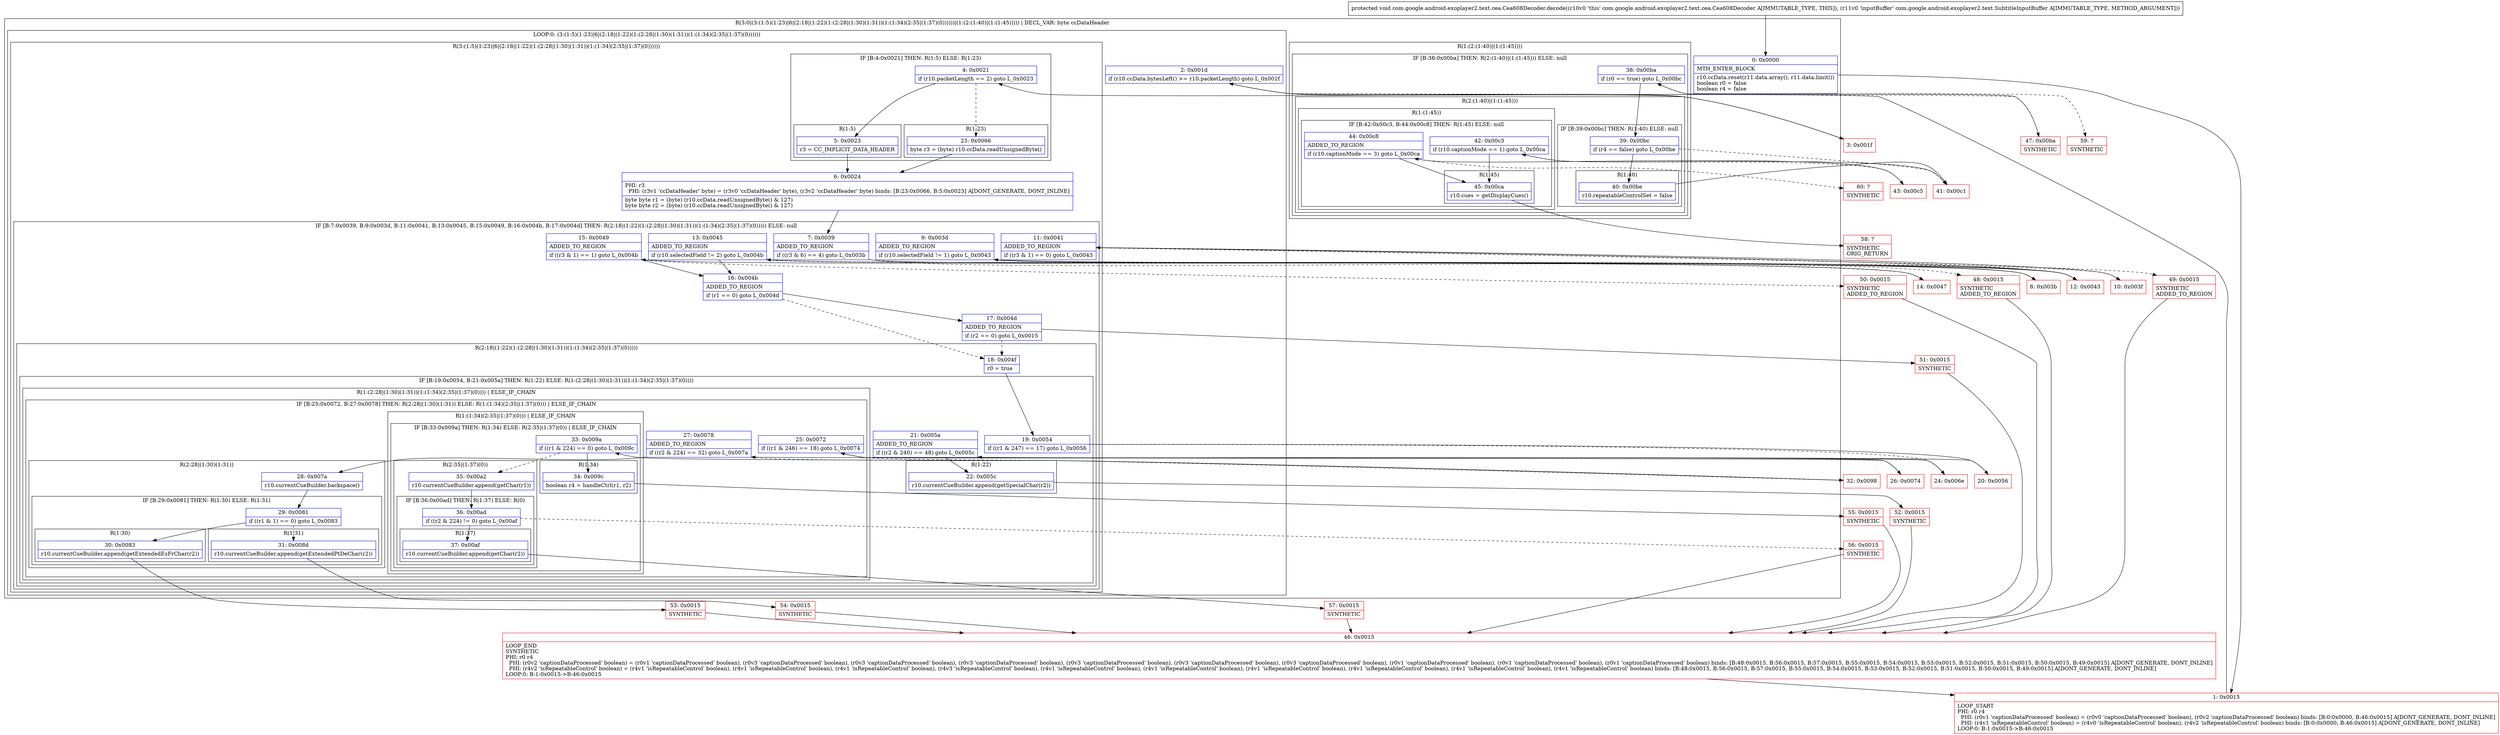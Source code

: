 digraph "CFG forcom.google.android.exoplayer2.text.cea.Cea608Decoder.decode(Lcom\/google\/android\/exoplayer2\/text\/SubtitleInputBuffer;)V" {
subgraph cluster_Region_970821412 {
label = "R(3:0|(3:(1:5)(1:23)|6|(2:18|(1:22)(1:(2:28|(1:30)(1:31))(1:(1:34)(2:35|(1:37)(0))))))|(1:(2:(1:40)|(1:(1:45))))) | DECL_VAR: byte ccDataHeader\l";
node [shape=record,color=blue];
Node_0 [shape=record,label="{0\:\ 0x0000|MTH_ENTER_BLOCK\l|r10.ccData.reset(r11.data.array(), r11.data.limit())\lboolean r0 = false\lboolean r4 = false\l}"];
subgraph cluster_LoopRegion_1494882209 {
label = "LOOP:0: (3:(1:5)(1:23)|6|(2:18|(1:22)(1:(2:28|(1:30)(1:31))(1:(1:34)(2:35|(1:37)(0))))))";
node [shape=record,color=blue];
Node_2 [shape=record,label="{2\:\ 0x001d|if (r10.ccData.bytesLeft() \>= r10.packetLength) goto L_0x001f\l}"];
subgraph cluster_Region_635807010 {
label = "R(3:(1:5)(1:23)|6|(2:18|(1:22)(1:(2:28|(1:30)(1:31))(1:(1:34)(2:35|(1:37)(0))))))";
node [shape=record,color=blue];
subgraph cluster_IfRegion_498311835 {
label = "IF [B:4:0x0021] THEN: R(1:5) ELSE: R(1:23)";
node [shape=record,color=blue];
Node_4 [shape=record,label="{4\:\ 0x0021|if (r10.packetLength == 2) goto L_0x0023\l}"];
subgraph cluster_Region_1113036697 {
label = "R(1:5)";
node [shape=record,color=blue];
Node_5 [shape=record,label="{5\:\ 0x0023|r3 = CC_IMPLICIT_DATA_HEADER\l}"];
}
subgraph cluster_Region_1659328603 {
label = "R(1:23)";
node [shape=record,color=blue];
Node_23 [shape=record,label="{23\:\ 0x0066|byte r3 = (byte) r10.ccData.readUnsignedByte()\l}"];
}
}
Node_6 [shape=record,label="{6\:\ 0x0024|PHI: r3 \l  PHI: (r3v1 'ccDataHeader' byte) = (r3v0 'ccDataHeader' byte), (r3v2 'ccDataHeader' byte) binds: [B:23:0x0066, B:5:0x0023] A[DONT_GENERATE, DONT_INLINE]\l|byte byte r1 = (byte) (r10.ccData.readUnsignedByte() & 127)\lbyte byte r2 = (byte) (r10.ccData.readUnsignedByte() & 127)\l}"];
subgraph cluster_IfRegion_529033071 {
label = "IF [B:7:0x0039, B:9:0x003d, B:11:0x0041, B:13:0x0045, B:15:0x0049, B:16:0x004b, B:17:0x004d] THEN: R(2:18|(1:22)(1:(2:28|(1:30)(1:31))(1:(1:34)(2:35|(1:37)(0))))) ELSE: null";
node [shape=record,color=blue];
Node_7 [shape=record,label="{7\:\ 0x0039|ADDED_TO_REGION\l|if ((r3 & 6) == 4) goto L_0x003b\l}"];
Node_9 [shape=record,label="{9\:\ 0x003d|ADDED_TO_REGION\l|if (r10.selectedField != 1) goto L_0x0043\l}"];
Node_11 [shape=record,label="{11\:\ 0x0041|ADDED_TO_REGION\l|if ((r3 & 1) == 0) goto L_0x0043\l}"];
Node_13 [shape=record,label="{13\:\ 0x0045|ADDED_TO_REGION\l|if (r10.selectedField != 2) goto L_0x004b\l}"];
Node_15 [shape=record,label="{15\:\ 0x0049|ADDED_TO_REGION\l|if ((r3 & 1) == 1) goto L_0x004b\l}"];
Node_16 [shape=record,label="{16\:\ 0x004b|ADDED_TO_REGION\l|if (r1 == 0) goto L_0x004d\l}"];
Node_17 [shape=record,label="{17\:\ 0x004d|ADDED_TO_REGION\l|if (r2 == 0) goto L_0x0015\l}"];
subgraph cluster_Region_1198254481 {
label = "R(2:18|(1:22)(1:(2:28|(1:30)(1:31))(1:(1:34)(2:35|(1:37)(0)))))";
node [shape=record,color=blue];
Node_18 [shape=record,label="{18\:\ 0x004f|r0 = true\l}"];
subgraph cluster_IfRegion_1198903621 {
label = "IF [B:19:0x0054, B:21:0x005a] THEN: R(1:22) ELSE: R(1:(2:28|(1:30)(1:31))(1:(1:34)(2:35|(1:37)(0))))";
node [shape=record,color=blue];
Node_19 [shape=record,label="{19\:\ 0x0054|if ((r1 & 247) == 17) goto L_0x0056\l}"];
Node_21 [shape=record,label="{21\:\ 0x005a|ADDED_TO_REGION\l|if ((r2 & 240) == 48) goto L_0x005c\l}"];
subgraph cluster_Region_1055665252 {
label = "R(1:22)";
node [shape=record,color=blue];
Node_22 [shape=record,label="{22\:\ 0x005c|r10.currentCueBuilder.append(getSpecialChar(r2))\l}"];
}
subgraph cluster_Region_1413048974 {
label = "R(1:(2:28|(1:30)(1:31))(1:(1:34)(2:35|(1:37)(0)))) | ELSE_IF_CHAIN\l";
node [shape=record,color=blue];
subgraph cluster_IfRegion_971009389 {
label = "IF [B:25:0x0072, B:27:0x0078] THEN: R(2:28|(1:30)(1:31)) ELSE: R(1:(1:34)(2:35|(1:37)(0))) | ELSE_IF_CHAIN\l";
node [shape=record,color=blue];
Node_25 [shape=record,label="{25\:\ 0x0072|if ((r1 & 246) == 18) goto L_0x0074\l}"];
Node_27 [shape=record,label="{27\:\ 0x0078|ADDED_TO_REGION\l|if ((r2 & 224) == 32) goto L_0x007a\l}"];
subgraph cluster_Region_1658301340 {
label = "R(2:28|(1:30)(1:31))";
node [shape=record,color=blue];
Node_28 [shape=record,label="{28\:\ 0x007a|r10.currentCueBuilder.backspace()\l}"];
subgraph cluster_IfRegion_824447942 {
label = "IF [B:29:0x0081] THEN: R(1:30) ELSE: R(1:31)";
node [shape=record,color=blue];
Node_29 [shape=record,label="{29\:\ 0x0081|if ((r1 & 1) == 0) goto L_0x0083\l}"];
subgraph cluster_Region_793227868 {
label = "R(1:30)";
node [shape=record,color=blue];
Node_30 [shape=record,label="{30\:\ 0x0083|r10.currentCueBuilder.append(getExtendedEsFrChar(r2))\l}"];
}
subgraph cluster_Region_527440143 {
label = "R(1:31)";
node [shape=record,color=blue];
Node_31 [shape=record,label="{31\:\ 0x008d|r10.currentCueBuilder.append(getExtendedPtDeChar(r2))\l}"];
}
}
}
subgraph cluster_Region_1803100024 {
label = "R(1:(1:34)(2:35|(1:37)(0))) | ELSE_IF_CHAIN\l";
node [shape=record,color=blue];
subgraph cluster_IfRegion_1833679250 {
label = "IF [B:33:0x009a] THEN: R(1:34) ELSE: R(2:35|(1:37)(0)) | ELSE_IF_CHAIN\l";
node [shape=record,color=blue];
Node_33 [shape=record,label="{33\:\ 0x009a|if ((r1 & 224) == 0) goto L_0x009c\l}"];
subgraph cluster_Region_791220110 {
label = "R(1:34)";
node [shape=record,color=blue];
Node_34 [shape=record,label="{34\:\ 0x009c|boolean r4 = handleCtrl(r1, r2)\l}"];
}
subgraph cluster_Region_73245319 {
label = "R(2:35|(1:37)(0))";
node [shape=record,color=blue];
Node_35 [shape=record,label="{35\:\ 0x00a2|r10.currentCueBuilder.append(getChar(r1))\l}"];
subgraph cluster_IfRegion_1993398780 {
label = "IF [B:36:0x00ad] THEN: R(1:37) ELSE: R(0)";
node [shape=record,color=blue];
Node_36 [shape=record,label="{36\:\ 0x00ad|if ((r2 & 224) != 0) goto L_0x00af\l}"];
subgraph cluster_Region_687887438 {
label = "R(1:37)";
node [shape=record,color=blue];
Node_37 [shape=record,label="{37\:\ 0x00af|r10.currentCueBuilder.append(getChar(r2))\l}"];
}
subgraph cluster_Region_1809764342 {
label = "R(0)";
node [shape=record,color=blue];
}
}
}
}
}
}
}
}
}
}
}
}
subgraph cluster_Region_1957475609 {
label = "R(1:(2:(1:40)|(1:(1:45))))";
node [shape=record,color=blue];
subgraph cluster_IfRegion_1439607773 {
label = "IF [B:38:0x00ba] THEN: R(2:(1:40)|(1:(1:45))) ELSE: null";
node [shape=record,color=blue];
Node_38 [shape=record,label="{38\:\ 0x00ba|if (r0 == true) goto L_0x00bc\l}"];
subgraph cluster_Region_737704795 {
label = "R(2:(1:40)|(1:(1:45)))";
node [shape=record,color=blue];
subgraph cluster_IfRegion_2052592096 {
label = "IF [B:39:0x00bc] THEN: R(1:40) ELSE: null";
node [shape=record,color=blue];
Node_39 [shape=record,label="{39\:\ 0x00bc|if (r4 == false) goto L_0x00be\l}"];
subgraph cluster_Region_148452227 {
label = "R(1:40)";
node [shape=record,color=blue];
Node_40 [shape=record,label="{40\:\ 0x00be|r10.repeatableControlSet = false\l}"];
}
}
subgraph cluster_Region_367389713 {
label = "R(1:(1:45))";
node [shape=record,color=blue];
subgraph cluster_IfRegion_82872265 {
label = "IF [B:42:0x00c3, B:44:0x00c8] THEN: R(1:45) ELSE: null";
node [shape=record,color=blue];
Node_42 [shape=record,label="{42\:\ 0x00c3|if (r10.captionMode == 1) goto L_0x00ca\l}"];
Node_44 [shape=record,label="{44\:\ 0x00c8|ADDED_TO_REGION\l|if (r10.captionMode == 3) goto L_0x00ca\l}"];
subgraph cluster_Region_1824134831 {
label = "R(1:45)";
node [shape=record,color=blue];
Node_45 [shape=record,label="{45\:\ 0x00ca|r10.cues = getDisplayCues()\l}"];
}
}
}
}
}
}
}
Node_1 [shape=record,color=red,label="{1\:\ 0x0015|LOOP_START\lPHI: r0 r4 \l  PHI: (r0v1 'captionDataProcessed' boolean) = (r0v0 'captionDataProcessed' boolean), (r0v2 'captionDataProcessed' boolean) binds: [B:0:0x0000, B:46:0x0015] A[DONT_GENERATE, DONT_INLINE]\l  PHI: (r4v1 'isRepeatableControl' boolean) = (r4v0 'isRepeatableControl' boolean), (r4v2 'isRepeatableControl' boolean) binds: [B:0:0x0000, B:46:0x0015] A[DONT_GENERATE, DONT_INLINE]\lLOOP:0: B:1:0x0015\-\>B:46:0x0015\l}"];
Node_3 [shape=record,color=red,label="{3\:\ 0x001f}"];
Node_8 [shape=record,color=red,label="{8\:\ 0x003b}"];
Node_10 [shape=record,color=red,label="{10\:\ 0x003f}"];
Node_12 [shape=record,color=red,label="{12\:\ 0x0043}"];
Node_14 [shape=record,color=red,label="{14\:\ 0x0047}"];
Node_20 [shape=record,color=red,label="{20\:\ 0x0056}"];
Node_24 [shape=record,color=red,label="{24\:\ 0x006e}"];
Node_26 [shape=record,color=red,label="{26\:\ 0x0074}"];
Node_32 [shape=record,color=red,label="{32\:\ 0x0098}"];
Node_41 [shape=record,color=red,label="{41\:\ 0x00c1}"];
Node_43 [shape=record,color=red,label="{43\:\ 0x00c5}"];
Node_46 [shape=record,color=red,label="{46\:\ 0x0015|LOOP_END\lSYNTHETIC\lPHI: r0 r4 \l  PHI: (r0v2 'captionDataProcessed' boolean) = (r0v1 'captionDataProcessed' boolean), (r0v3 'captionDataProcessed' boolean), (r0v3 'captionDataProcessed' boolean), (r0v3 'captionDataProcessed' boolean), (r0v3 'captionDataProcessed' boolean), (r0v3 'captionDataProcessed' boolean), (r0v3 'captionDataProcessed' boolean), (r0v1 'captionDataProcessed' boolean), (r0v1 'captionDataProcessed' boolean), (r0v1 'captionDataProcessed' boolean) binds: [B:48:0x0015, B:56:0x0015, B:57:0x0015, B:55:0x0015, B:54:0x0015, B:53:0x0015, B:52:0x0015, B:51:0x0015, B:50:0x0015, B:49:0x0015] A[DONT_GENERATE, DONT_INLINE]\l  PHI: (r4v2 'isRepeatableControl' boolean) = (r4v1 'isRepeatableControl' boolean), (r4v1 'isRepeatableControl' boolean), (r4v1 'isRepeatableControl' boolean), (r4v3 'isRepeatableControl' boolean), (r4v1 'isRepeatableControl' boolean), (r4v1 'isRepeatableControl' boolean), (r4v1 'isRepeatableControl' boolean), (r4v1 'isRepeatableControl' boolean), (r4v1 'isRepeatableControl' boolean), (r4v1 'isRepeatableControl' boolean) binds: [B:48:0x0015, B:56:0x0015, B:57:0x0015, B:55:0x0015, B:54:0x0015, B:53:0x0015, B:52:0x0015, B:51:0x0015, B:50:0x0015, B:49:0x0015] A[DONT_GENERATE, DONT_INLINE]\lLOOP:0: B:1:0x0015\-\>B:46:0x0015\l}"];
Node_47 [shape=record,color=red,label="{47\:\ 0x00ba|SYNTHETIC\l}"];
Node_48 [shape=record,color=red,label="{48\:\ 0x0015|SYNTHETIC\lADDED_TO_REGION\l}"];
Node_49 [shape=record,color=red,label="{49\:\ 0x0015|SYNTHETIC\lADDED_TO_REGION\l}"];
Node_50 [shape=record,color=red,label="{50\:\ 0x0015|SYNTHETIC\lADDED_TO_REGION\l}"];
Node_51 [shape=record,color=red,label="{51\:\ 0x0015|SYNTHETIC\l}"];
Node_52 [shape=record,color=red,label="{52\:\ 0x0015|SYNTHETIC\l}"];
Node_53 [shape=record,color=red,label="{53\:\ 0x0015|SYNTHETIC\l}"];
Node_54 [shape=record,color=red,label="{54\:\ 0x0015|SYNTHETIC\l}"];
Node_55 [shape=record,color=red,label="{55\:\ 0x0015|SYNTHETIC\l}"];
Node_56 [shape=record,color=red,label="{56\:\ 0x0015|SYNTHETIC\l}"];
Node_57 [shape=record,color=red,label="{57\:\ 0x0015|SYNTHETIC\l}"];
Node_58 [shape=record,color=red,label="{58\:\ ?|SYNTHETIC\lORIG_RETURN\l}"];
Node_59 [shape=record,color=red,label="{59\:\ ?|SYNTHETIC\l}"];
Node_60 [shape=record,color=red,label="{60\:\ ?|SYNTHETIC\l}"];
MethodNode[shape=record,label="{protected void com.google.android.exoplayer2.text.cea.Cea608Decoder.decode((r10v0 'this' com.google.android.exoplayer2.text.cea.Cea608Decoder A[IMMUTABLE_TYPE, THIS]), (r11v0 'inputBuffer' com.google.android.exoplayer2.text.SubtitleInputBuffer A[IMMUTABLE_TYPE, METHOD_ARGUMENT])) }"];
MethodNode -> Node_0;
Node_0 -> Node_1;
Node_2 -> Node_3;
Node_2 -> Node_47[style=dashed];
Node_4 -> Node_5;
Node_4 -> Node_23[style=dashed];
Node_5 -> Node_6;
Node_23 -> Node_6;
Node_6 -> Node_7;
Node_7 -> Node_8;
Node_7 -> Node_48[style=dashed];
Node_9 -> Node_10[style=dashed];
Node_9 -> Node_12;
Node_11 -> Node_12;
Node_11 -> Node_49[style=dashed];
Node_13 -> Node_14[style=dashed];
Node_13 -> Node_16;
Node_15 -> Node_16;
Node_15 -> Node_50[style=dashed];
Node_16 -> Node_17;
Node_16 -> Node_18[style=dashed];
Node_17 -> Node_18[style=dashed];
Node_17 -> Node_51;
Node_18 -> Node_19;
Node_19 -> Node_20;
Node_19 -> Node_24[style=dashed];
Node_21 -> Node_22;
Node_21 -> Node_24[style=dashed];
Node_22 -> Node_52;
Node_25 -> Node_26;
Node_25 -> Node_32[style=dashed];
Node_27 -> Node_28;
Node_27 -> Node_32[style=dashed];
Node_28 -> Node_29;
Node_29 -> Node_30;
Node_29 -> Node_31[style=dashed];
Node_30 -> Node_53;
Node_31 -> Node_54;
Node_33 -> Node_34;
Node_33 -> Node_35[style=dashed];
Node_34 -> Node_55;
Node_35 -> Node_36;
Node_36 -> Node_37;
Node_36 -> Node_56[style=dashed];
Node_37 -> Node_57;
Node_38 -> Node_39;
Node_38 -> Node_59[style=dashed];
Node_39 -> Node_40;
Node_39 -> Node_41[style=dashed];
Node_40 -> Node_41;
Node_42 -> Node_43[style=dashed];
Node_42 -> Node_45;
Node_44 -> Node_45;
Node_44 -> Node_60[style=dashed];
Node_45 -> Node_58;
Node_1 -> Node_2;
Node_3 -> Node_4;
Node_8 -> Node_9;
Node_10 -> Node_11;
Node_12 -> Node_13;
Node_14 -> Node_15;
Node_20 -> Node_21;
Node_24 -> Node_25;
Node_26 -> Node_27;
Node_32 -> Node_33;
Node_41 -> Node_42;
Node_43 -> Node_44;
Node_46 -> Node_1;
Node_47 -> Node_38;
Node_48 -> Node_46;
Node_49 -> Node_46;
Node_50 -> Node_46;
Node_51 -> Node_46;
Node_52 -> Node_46;
Node_53 -> Node_46;
Node_54 -> Node_46;
Node_55 -> Node_46;
Node_56 -> Node_46;
Node_57 -> Node_46;
}

